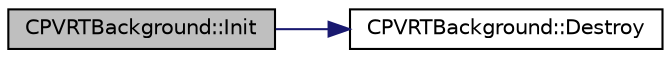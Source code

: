 digraph "CPVRTBackground::Init"
{
  edge [fontname="Helvetica",fontsize="10",labelfontname="Helvetica",labelfontsize="10"];
  node [fontname="Helvetica",fontsize="10",shape=record];
  rankdir="LR";
  Node1 [label="CPVRTBackground::Init",height=0.2,width=0.4,color="black", fillcolor="grey75", style="filled", fontcolor="black"];
  Node1 -> Node2 [color="midnightblue",fontsize="10",style="solid",fontname="Helvetica"];
  Node2 [label="CPVRTBackground::Destroy",height=0.2,width=0.4,color="black", fillcolor="white", style="filled",URL="$class_c_p_v_r_t_background.html#afaf4b3af646b48eedcd3e9479c47bb87",tooltip="Destroys the background and releases API specific resources. "];
}
